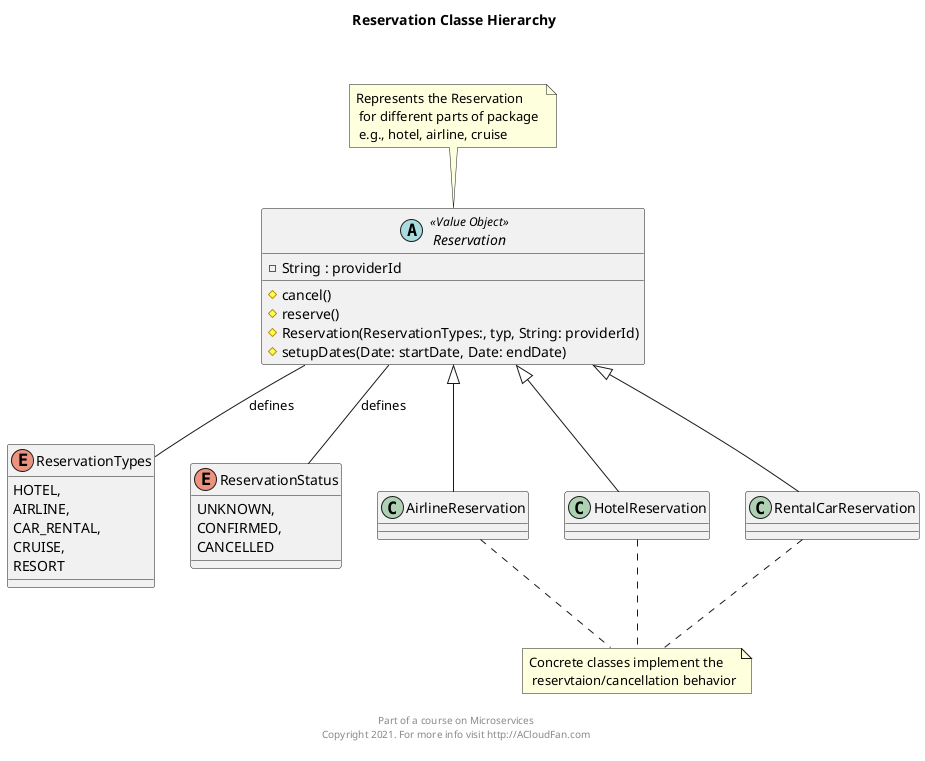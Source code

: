 @startuml

note "Represents the Reservation \n for different parts of package \n e.g., hotel, airline, cruise" as N1
abstract class Reservation <<Value Object>> {
    - String : providerId
    # cancel()
    # reserve()
    # Reservation(ReservationTypes:, typ, String: providerId)
    # setupDates(Date: startDate, Date: endDate)
}

N1 .. Reservation


enum ReservationTypes {
    HOTEL,
    AIRLINE,
    CAR_RENTAL,
    CRUISE,
    RESORT
}

enum ReservationStatus {
    UNKNOWN,
    CONFIRMED,
    CANCELLED
}

note "Concrete classes implement the \n reservtaion/cancellation behavior" as N2

'Inheritance relationship
Reservation <|-- AirlineReservation
AirlineReservation .. N2
Reservation <|-- HotelReservation
HotelReservation .. N2
Reservation <|-- RentalCarReservation
RentalCarReservation .. N2



Reservation -- ReservationTypes  : defines
Reservation -- ReservationStatus  : defines


title Reservation Classe Hierarchy \n\n
footer \n Part of a course on Microservices \n Copyright 2021. For more info visit http://ACloudFan.com \n

@enduml